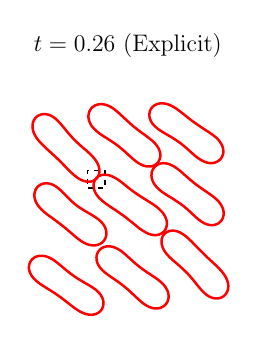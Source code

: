 \begin{tikzpicture}[scale=0.6]

\begin{axis}[
  xmin = 0,
  xmax = 3.14,
  ymin = 0,
  ymax = 3.14,
  axis equal = true,
  hide axis,
  title = {\Large$t=0.26$ (Explicit)}
  ]

\addplot [mark=none,black,line width=1.0,dashed] table{
  1.1 1.8
  1.3 1.8
  1.3 2.0
  1.1 2.0
  1.1 1.8
};

\addplot [mark=none,red,line width=1.5] table{
1.248e+00 3.594e-01
1.26e+00 3.724e-01
1.27e+00 3.879e-01
1.278e+00 4.07e-01
1.284e+00 4.301e-01
1.286e+00 4.569e-01
1.282e+00 4.867e-01
1.271e+00 5.183e-01
1.253e+00 5.501e-01
1.227e+00 5.806e-01
1.196e+00 6.091e-01
1.159e+00 6.355e-01
1.119e+00 6.606e-01
1.076e+00 6.852e-01
1.033e+00 7.104e-01
9.89e-01 7.37e-01
9.461e-01 7.653e-01
9.045e-01 7.953e-01
8.645e-01 8.265e-01
8.26e-01 8.583e-01
7.889e-01 8.898e-01
7.527e-01 9.196e-01
7.168e-01 9.467e-01
6.812e-01 9.698e-01
6.457e-01 9.877e-01
6.111e-01 9.998e-01
5.782e-01 1.006e+00
5.48e-01 1.006e+00
5.213e-01 1.002e+00
4.986e-01 9.951e-01
4.799e-01 9.856e-01
4.647e-01 9.75e-01
4.521e-01 9.633e-01
4.411e-01 9.502e-01
4.313e-01 9.345e-01
4.229e-01 9.153e-01
4.171e-01 8.923e-01
4.154e-01 8.655e-01
4.193e-01 8.356e-01
4.298e-01 8.039e-01
4.475e-01 7.718e-01
4.722e-01 7.406e-01
5.029e-01 7.111e-01
5.384e-01 6.832e-01
5.775e-01 6.567e-01
6.19e-01 6.306e-01
6.616e-01 6.041e-01
7.046e-01 5.767e-01
7.473e-01 5.481e-01
7.891e-01 5.183e-01
8.296e-01 4.878e-01
8.69e-01 4.57e-01
9.072e-01 4.27e-01
9.446e-01 3.987e-01
9.815e-01 3.731e-01
1.018e+00 3.515e-01
1.054e+00 3.347e-01
1.089e+00 3.233e-01
1.122e+00 3.176e-01
1.152e+00 3.172e-01
1.179e+00 3.212e-01
1.202e+00 3.283e-01
1.22e+00 3.376e-01
1.236e+00 3.48e-01
1.248e+00 3.594e-01
};

\addplot [mark=none,red,line width=1.5] table{
2.018e+00 4.467e-01
2.028e+00 4.61e-01
2.036e+00 4.777e-01
2.042e+00 4.976e-01
2.046e+00 5.21e-01
2.045e+00 5.478e-01
2.04e+00 5.774e-01
2.028e+00 6.087e-01
2.009e+00 6.404e-01
1.984e+00 6.714e-01
1.954e+00 7.011e-01
1.919e+00 7.294e-01
1.88e+00 7.566e-01
1.839e+00 7.836e-01
1.797e+00 8.112e-01
1.755e+00 8.401e-01
1.714e+00 8.706e-01
1.674e+00 9.026e-01
1.635e+00 9.358e-01
1.599e+00 9.693e-01
1.563e+00 1.002e+00
1.527e+00 1.033e+00
1.492e+00 1.061e+00
1.456e+00 1.084e+00
1.42e+00 1.101e+00
1.385e+00 1.112e+00
1.352e+00 1.117e+00
1.322e+00 1.115e+00
1.295e+00 1.109e+00
1.273e+00 1.099e+00
1.255e+00 1.088e+00
1.241e+00 1.075e+00
1.23e+00 1.062e+00
1.221e+00 1.048e+00
1.213e+00 1.031e+00
1.207e+00 1.012e+00
1.204e+00 9.88e-01
1.205e+00 9.611e-01
1.211e+00 9.318e-01
1.224e+00 9.01e-01
1.244e+00 8.701e-01
1.27e+00 8.401e-01
1.302e+00 8.114e-01
1.337e+00 7.838e-01
1.376e+00 7.567e-01
1.417e+00 7.292e-01
1.458e+00 7.006e-01
1.499e+00 6.705e-01
1.539e+00 6.386e-01
1.578e+00 6.053e-01
1.615e+00 5.71e-01
1.652e+00 5.366e-01
1.687e+00 5.032e-01
1.722e+00 4.72e-01
1.757e+00 4.444e-01
1.793e+00 4.215e-01
1.829e+00 4.046e-01
1.864e+00 3.942e-01
1.898e+00 3.904e-01
1.928e+00 3.926e-01
1.954e+00 3.994e-01
1.976e+00 4.093e-01
1.993e+00 4.21e-01
2.007e+00 4.335e-01
2.018e+00 4.467e-01
};

\addplot [mark=none,red,line width=1.5] table{
2.714e+00 5.59e-01
2.723e+00 5.732e-01
2.731e+00 5.897e-01
2.738e+00 6.095e-01
2.742e+00 6.328e-01
2.743e+00 6.597e-01
2.739e+00 6.895e-01
2.729e+00 7.216e-01
2.714e+00 7.549e-01
2.693e+00 7.886e-01
2.667e+00 8.222e-01
2.637e+00 8.555e-01
2.604e+00 8.887e-01
2.568e+00 9.221e-01
2.532e+00 9.559e-01
2.494e+00 9.905e-01
2.457e+00 1.026e+00
2.421e+00 1.062e+00
2.385e+00 1.098e+00
2.351e+00 1.134e+00
2.317e+00 1.169e+00
2.283e+00 1.202e+00
2.249e+00 1.232e+00
2.215e+00 1.257e+00
2.181e+00 1.277e+00
2.147e+00 1.291e+00
2.114e+00 1.298e+00
2.084e+00 1.299e+00
2.057e+00 1.295e+00
2.035e+00 1.287e+00
2.017e+00 1.277e+00
2.002e+00 1.265e+00
1.99e+00 1.252e+00
1.981e+00 1.238e+00
1.973e+00 1.222e+00
1.966e+00 1.202e+00
1.963e+00 1.178e+00
1.964e+00 1.151e+00
1.97e+00 1.122e+00
1.982e+00 1.091e+00
1.999e+00 1.059e+00
2.023e+00 1.027e+00
2.052e+00 9.954e-01
2.084e+00 9.644e-01
2.12e+00 9.334e-01
2.157e+00 9.017e-01
2.194e+00 8.687e-01
2.231e+00 8.341e-01
2.268e+00 7.977e-01
2.302e+00 7.598e-01
2.335e+00 7.209e-01
2.366e+00 6.819e-01
2.397e+00 6.439e-01
2.427e+00 6.08e-01
2.458e+00 5.756e-01
2.491e+00 5.484e-01
2.525e+00 5.275e-01
2.559e+00 5.138e-01
2.592e+00 5.074e-01
2.622e+00 5.077e-01
2.648e+00 5.133e-01
2.67e+00 5.225e-01
2.688e+00 5.338e-01
2.702e+00 5.46e-01
2.714e+00 5.59e-01
};

\addplot [mark=none,red,line width=1.5] table{
1.287e+00 1.177e+00
1.298e+00 1.191e+00
1.306e+00 1.207e+00
1.314e+00 1.227e+00
1.319e+00 1.25e+00
1.32e+00 1.277e+00
1.315e+00 1.307e+00
1.304e+00 1.338e+00
1.286e+00 1.37e+00
1.26e+00 1.401e+00
1.229e+00 1.429e+00
1.192e+00 1.456e+00
1.152e+00 1.481e+00
1.109e+00 1.506e+00
1.066e+00 1.531e+00
1.023e+00 1.558e+00
9.804e-01 1.587e+00
9.402e-01 1.619e+00
9.024e-01 1.653e+00
8.668e-01 1.688e+00
8.33e-01 1.723e+00
8.0e-01 1.756e+00
7.67e-01 1.787e+00
7.333e-01 1.813e+00
6.99e-01 1.833e+00
6.647e-01 1.846e+00
6.318e-01 1.852e+00
6.016e-01 1.852e+00
5.751e-01 1.846e+00
5.529e-01 1.837e+00
5.349e-01 1.826e+00
5.206e-01 1.814e+00
5.091e-01 1.802e+00
4.993e-01 1.788e+00
4.908e-01 1.771e+00
4.84e-01 1.751e+00
4.797e-01 1.728e+00
4.793e-01 1.701e+00
4.839e-01 1.671e+00
4.945e-01 1.64e+00
5.116e-01 1.607e+00
5.349e-01 1.575e+00
5.638e-01 1.544e+00
5.973e-01 1.514e+00
6.342e-01 1.484e+00
6.735e-01 1.456e+00
7.141e-01 1.426e+00
7.552e-01 1.396e+00
7.96e-01 1.365e+00
8.36e-01 1.333e+00
8.748e-01 1.3e+00
9.126e-01 1.268e+00
9.495e-01 1.236e+00
9.86e-01 1.206e+00
1.022e+00 1.18e+00
1.059e+00 1.158e+00
1.095e+00 1.141e+00
1.13e+00 1.131e+00
1.163e+00 1.127e+00
1.194e+00 1.128e+00
1.22e+00 1.134e+00
1.243e+00 1.143e+00
1.261e+00 1.153e+00
1.275e+00 1.165e+00
1.287e+00 1.177e+00
};

\addplot [mark=none,red,line width=1.5] table{
1.998e+00 1.298e+00
2.008e+00 1.312e+00
2.016e+00 1.328e+00
2.022e+00 1.348e+00
2.026e+00 1.371e+00
2.026e+00 1.398e+00
2.02e+00 1.428e+00
2.008e+00 1.459e+00
1.99e+00 1.491e+00
1.966e+00 1.522e+00
1.935e+00 1.552e+00
1.901e+00 1.581e+00
1.862e+00 1.608e+00
1.821e+00 1.634e+00
1.778e+00 1.661e+00
1.735e+00 1.688e+00
1.692e+00 1.716e+00
1.649e+00 1.745e+00
1.609e+00 1.775e+00
1.569e+00 1.806e+00
1.532e+00 1.837e+00
1.495e+00 1.866e+00
1.459e+00 1.892e+00
1.423e+00 1.915e+00
1.387e+00 1.933e+00
1.353e+00 1.945e+00
1.32e+00 1.951e+00
1.29e+00 1.952e+00
1.263e+00 1.948e+00
1.241e+00 1.94e+00
1.222e+00 1.93e+00
1.208e+00 1.918e+00
1.196e+00 1.905e+00
1.186e+00 1.891e+00
1.179e+00 1.875e+00
1.173e+00 1.855e+00
1.17e+00 1.831e+00
1.171e+00 1.805e+00
1.177e+00 1.775e+00
1.19e+00 1.744e+00
1.209e+00 1.713e+00
1.234e+00 1.682e+00
1.265e+00 1.653e+00
1.3e+00 1.624e+00
1.338e+00 1.597e+00
1.379e+00 1.569e+00
1.421e+00 1.542e+00
1.463e+00 1.513e+00
1.505e+00 1.484e+00
1.546e+00 1.454e+00
1.586e+00 1.422e+00
1.625e+00 1.391e+00
1.663e+00 1.36e+00
1.699e+00 1.33e+00
1.736e+00 1.304e+00
1.772e+00 1.282e+00
1.807e+00 1.264e+00
1.842e+00 1.253e+00
1.875e+00 1.248e+00
1.906e+00 1.248e+00
1.932e+00 1.253e+00
1.954e+00 1.262e+00
1.972e+00 1.273e+00
1.987e+00 1.285e+00
1.998e+00 1.298e+00
};

\addplot [mark=none,red,line width=1.5] table{
2.656e+00 1.41e+00
2.667e+00 1.424e+00
2.676e+00 1.44e+00
2.683e+00 1.459e+00
2.688e+00 1.483e+00
2.689e+00 1.509e+00
2.685e+00 1.539e+00
2.674e+00 1.571e+00
2.657e+00 1.603e+00
2.633e+00 1.635e+00
2.603e+00 1.666e+00
2.569e+00 1.695e+00
2.531e+00 1.723e+00
2.491e+00 1.751e+00
2.449e+00 1.779e+00
2.408e+00 1.808e+00
2.366e+00 1.838e+00
2.326e+00 1.87e+00
2.287e+00 1.903e+00
2.249e+00 1.936e+00
2.213e+00 1.968e+00
2.178e+00 1.999e+00
2.142e+00 2.026e+00
2.107e+00 2.05e+00
2.071e+00 2.068e+00
2.037e+00 2.08e+00
2.004e+00 2.086e+00
1.973e+00 2.086e+00
1.947e+00 2.082e+00
1.924e+00 2.073e+00
1.906e+00 2.063e+00
1.891e+00 2.051e+00
1.879e+00 2.039e+00
1.869e+00 2.025e+00
1.86e+00 2.009e+00
1.852e+00 1.99e+00
1.847e+00 1.967e+00
1.846e+00 1.94e+00
1.85e+00 1.91e+00
1.86e+00 1.878e+00
1.877e+00 1.845e+00
1.901e+00 1.814e+00
1.931e+00 1.783e+00
1.965e+00 1.755e+00
2.004e+00 1.728e+00
2.046e+00 1.702e+00
2.089e+00 1.676e+00
2.132e+00 1.648e+00
2.174e+00 1.62e+00
2.216e+00 1.589e+00
2.255e+00 1.557e+00
2.292e+00 1.524e+00
2.328e+00 1.49e+00
2.362e+00 1.458e+00
2.396e+00 1.429e+00
2.43e+00 1.404e+00
2.465e+00 1.384e+00
2.499e+00 1.371e+00
2.532e+00 1.364e+00
2.562e+00 1.364e+00
2.589e+00 1.368e+00
2.611e+00 1.376e+00
2.63e+00 1.386e+00
2.644e+00 1.398e+00
2.656e+00 1.41e+00
};

\addplot [mark=none,red,line width=1.5] table{
1.211e+00 1.914e+00
1.221e+00 1.928e+00
1.229e+00 1.945e+00
1.235e+00 1.964e+00
1.238e+00 1.988e+00
1.238e+00 2.015e+00
1.232e+00 2.044e+00
1.221e+00 2.075e+00
1.203e+00 2.108e+00
1.18e+00 2.14e+00
1.152e+00 2.172e+00
1.12e+00 2.203e+00
1.085e+00 2.235e+00
1.048e+00 2.266e+00
1.01e+00 2.299e+00
9.727e-01 2.334e+00
9.364e-01 2.37e+00
9.015e-01 2.407e+00
8.684e-01 2.446e+00
8.367e-01 2.485e+00
8.059e-01 2.522e+00
7.752e-01 2.558e+00
7.438e-01 2.59e+00
7.112e-01 2.618e+00
6.776e-01 2.639e+00
6.437e-01 2.653e+00
6.109e-01 2.659e+00
5.807e-01 2.659e+00
5.542e-01 2.654e+00
5.319e-01 2.645e+00
5.14e-01 2.635e+00
4.997e-01 2.623e+00
4.881e-01 2.61e+00
4.783e-01 2.596e+00
4.697e-01 2.579e+00
4.627e-01 2.56e+00
4.581e-01 2.537e+00
4.571e-01 2.51e+00
4.608e-01 2.48e+00
4.7e-01 2.448e+00
4.851e-01 2.414e+00
5.06e-01 2.38e+00
5.32e-01 2.347e+00
5.622e-01 2.314e+00
5.956e-01 2.281e+00
6.313e-01 2.247e+00
6.683e-01 2.214e+00
7.057e-01 2.179e+00
7.43e-01 2.144e+00
7.796e-01 2.109e+00
8.154e-01 2.072e+00
8.502e-01 2.037e+00
8.843e-01 2.002e+00
9.18e-01 1.969e+00
9.517e-01 1.94e+00
9.857e-01 1.914e+00
1.02e+00 1.894e+00
1.054e+00 1.88e+00
1.086e+00 1.872e+00
1.116e+00 1.87e+00
1.143e+00 1.873e+00
1.166e+00 1.881e+00
1.184e+00 1.89e+00
1.199e+00 1.902e+00
1.211e+00 1.914e+00
};

\addplot [mark=none,red,line width=1.5] table{
1.923e+00 2.097e+00
1.932e+00 2.112e+00
1.94e+00 2.128e+00
1.946e+00 2.148e+00
1.95e+00 2.171e+00
1.949e+00 2.198e+00
1.942e+00 2.228e+00
1.929e+00 2.259e+00
1.91e+00 2.29e+00
1.885e+00 2.32e+00
1.854e+00 2.35e+00
1.819e+00 2.378e+00
1.781e+00 2.407e+00
1.742e+00 2.435e+00
1.701e+00 2.465e+00
1.661e+00 2.496e+00
1.621e+00 2.529e+00
1.583e+00 2.563e+00
1.546e+00 2.597e+00
1.509e+00 2.631e+00
1.474e+00 2.664e+00
1.438e+00 2.695e+00
1.403e+00 2.723e+00
1.367e+00 2.745e+00
1.331e+00 2.762e+00
1.296e+00 2.772e+00
1.262e+00 2.776e+00
1.232e+00 2.774e+00
1.206e+00 2.768e+00
1.184e+00 2.759e+00
1.166e+00 2.747e+00
1.152e+00 2.735e+00
1.14e+00 2.722e+00
1.131e+00 2.708e+00
1.122e+00 2.692e+00
1.115e+00 2.672e+00
1.111e+00 2.649e+00
1.11e+00 2.622e+00
1.115e+00 2.592e+00
1.126e+00 2.561e+00
1.143e+00 2.528e+00
1.167e+00 2.497e+00
1.198e+00 2.467e+00
1.233e+00 2.438e+00
1.271e+00 2.411e+00
1.313e+00 2.385e+00
1.355e+00 2.358e+00
1.398e+00 2.33e+00
1.44e+00 2.301e+00
1.48e+00 2.269e+00
1.519e+00 2.237e+00
1.556e+00 2.203e+00
1.592e+00 2.17e+00
1.627e+00 2.139e+00
1.662e+00 2.11e+00
1.697e+00 2.086e+00
1.732e+00 2.067e+00
1.766e+00 2.054e+00
1.799e+00 2.048e+00
1.83e+00 2.048e+00
1.856e+00 2.053e+00
1.879e+00 2.062e+00
1.897e+00 2.072e+00
1.911e+00 2.084e+00
1.923e+00 2.097e+00
};

\addplot [mark=none,red,line width=1.5] table{
2.65e+00 2.133e+00
2.66e+00 2.146e+00
2.67e+00 2.162e+00
2.678e+00 2.182e+00
2.684e+00 2.205e+00
2.685e+00 2.231e+00
2.681e+00 2.261e+00
2.671e+00 2.293e+00
2.653e+00 2.325e+00
2.629e+00 2.357e+00
2.599e+00 2.387e+00
2.564e+00 2.415e+00
2.525e+00 2.442e+00
2.484e+00 2.469e+00
2.442e+00 2.497e+00
2.4e+00 2.525e+00
2.357e+00 2.554e+00
2.316e+00 2.584e+00
2.276e+00 2.615e+00
2.237e+00 2.646e+00
2.199e+00 2.676e+00
2.161e+00 2.705e+00
2.124e+00 2.731e+00
2.088e+00 2.752e+00
2.052e+00 2.769e+00
2.017e+00 2.78e+00
1.984e+00 2.785e+00
1.954e+00 2.786e+00
1.927e+00 2.781e+00
1.904e+00 2.774e+00
1.886e+00 2.765e+00
1.871e+00 2.754e+00
1.858e+00 2.743e+00
1.847e+00 2.729e+00
1.837e+00 2.714e+00
1.828e+00 2.695e+00
1.823e+00 2.671e+00
1.821e+00 2.645e+00
1.825e+00 2.615e+00
1.837e+00 2.583e+00
1.855e+00 2.552e+00
1.881e+00 2.522e+00
1.913e+00 2.493e+00
1.95e+00 2.467e+00
1.99e+00 2.442e+00
2.033e+00 2.417e+00
2.076e+00 2.392e+00
2.119e+00 2.365e+00
2.162e+00 2.336e+00
2.203e+00 2.305e+00
2.242e+00 2.273e+00
2.28e+00 2.24e+00
2.316e+00 2.207e+00
2.351e+00 2.176e+00
2.386e+00 2.148e+00
2.422e+00 2.125e+00
2.457e+00 2.107e+00
2.491e+00 2.094e+00
2.525e+00 2.088e+00
2.555e+00 2.088e+00
2.581e+00 2.092e+00
2.604e+00 2.1e+00
2.622e+00 2.11e+00
2.637e+00 2.121e+00
2.65e+00 2.133e+00
};

\end{axis}

%\draw[gray,thin] (0,0) grid +(3,4);

\end{tikzpicture}

